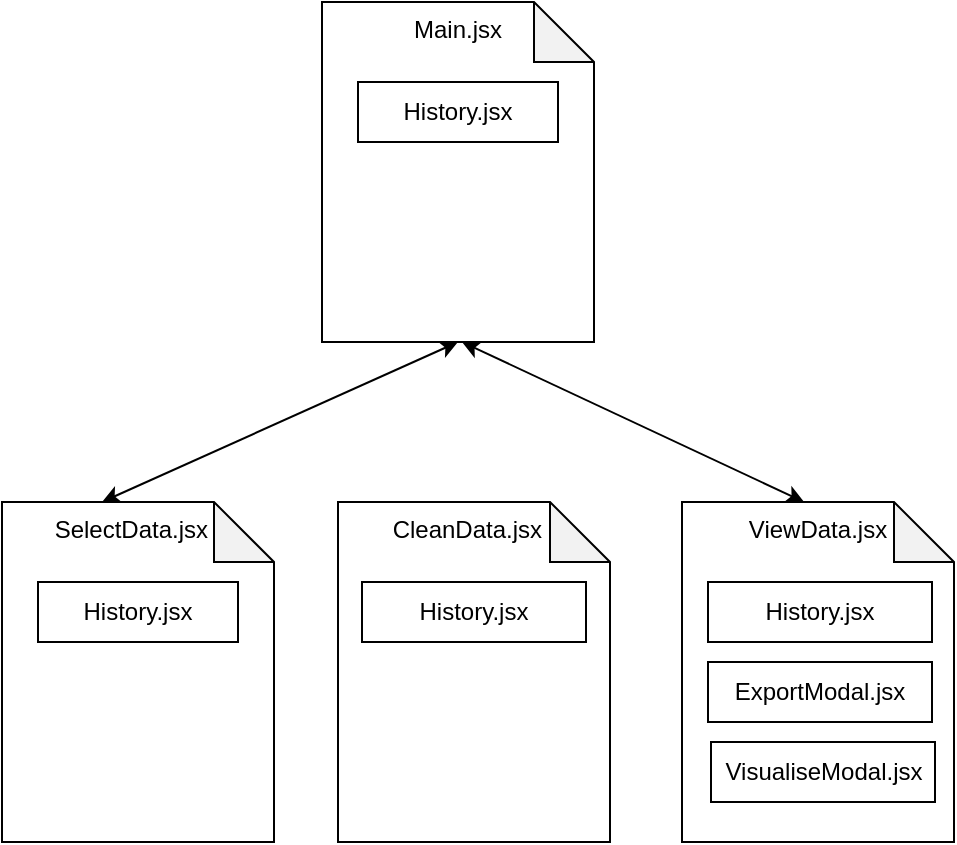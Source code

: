 <mxfile version="15.2.9" type="github" pages="2">
  <diagram id="Y0NiAx50SwEWYuFAaub7" name="Page-1">
    <mxGraphModel dx="1103" dy="821" grid="1" gridSize="10" guides="1" tooltips="1" connect="1" arrows="1" fold="1" page="1" pageScale="1" pageWidth="827" pageHeight="1169" math="0" shadow="0">
      <root>
        <mxCell id="0" />
        <mxCell id="1" parent="0" />
        <mxCell id="TNpdas_gA7QrpboJuXEp-3" value="Main.jsx" style="shape=note;whiteSpace=wrap;html=1;backgroundOutline=1;darkOpacity=0.05;verticalAlign=top;" parent="1" vertex="1">
          <mxGeometry x="190" y="50" width="136" height="170" as="geometry" />
        </mxCell>
        <mxCell id="TNpdas_gA7QrpboJuXEp-4" value="SelectData.jsx&amp;nbsp;&amp;nbsp;" style="shape=note;whiteSpace=wrap;html=1;backgroundOutline=1;darkOpacity=0.05;verticalAlign=top;" parent="1" vertex="1">
          <mxGeometry x="30" y="300" width="136" height="170" as="geometry" />
        </mxCell>
        <mxCell id="TNpdas_gA7QrpboJuXEp-5" value="CleanData.jsx&amp;nbsp;&amp;nbsp;" style="shape=note;whiteSpace=wrap;html=1;backgroundOutline=1;darkOpacity=0.05;verticalAlign=top;" parent="1" vertex="1">
          <mxGeometry x="198" y="300" width="136" height="170" as="geometry" />
        </mxCell>
        <mxCell id="TNpdas_gA7QrpboJuXEp-6" value="ViewData.jsx" style="shape=note;whiteSpace=wrap;html=1;backgroundOutline=1;darkOpacity=0.05;verticalAlign=top;" parent="1" vertex="1">
          <mxGeometry x="370" y="300" width="136" height="170" as="geometry" />
        </mxCell>
        <mxCell id="TNpdas_gA7QrpboJuXEp-8" value="History.jsx" style="rounded=0;whiteSpace=wrap;html=1;" parent="1" vertex="1">
          <mxGeometry x="208" y="90" width="100" height="30" as="geometry" />
        </mxCell>
        <mxCell id="TNpdas_gA7QrpboJuXEp-11" value="ExportModal.jsx" style="rounded=0;whiteSpace=wrap;html=1;" parent="1" vertex="1">
          <mxGeometry x="383" y="380" width="112" height="30" as="geometry" />
        </mxCell>
        <mxCell id="TNpdas_gA7QrpboJuXEp-12" value="History.jsx" style="rounded=0;whiteSpace=wrap;html=1;" parent="1" vertex="1">
          <mxGeometry x="210" y="340" width="112" height="30" as="geometry" />
        </mxCell>
        <mxCell id="TNpdas_gA7QrpboJuXEp-16" value="History.jsx" style="rounded=0;whiteSpace=wrap;html=1;" parent="1" vertex="1">
          <mxGeometry x="383" y="340" width="112" height="30" as="geometry" />
        </mxCell>
        <mxCell id="TNpdas_gA7QrpboJuXEp-18" value="History.jsx" style="rounded=0;whiteSpace=wrap;html=1;" parent="1" vertex="1">
          <mxGeometry x="48" y="340" width="100" height="30" as="geometry" />
        </mxCell>
        <mxCell id="TNpdas_gA7QrpboJuXEp-19" value="VisualiseModal.jsx" style="rounded=0;whiteSpace=wrap;html=1;" parent="1" vertex="1">
          <mxGeometry x="384.5" y="420" width="112" height="30" as="geometry" />
        </mxCell>
        <mxCell id="TNpdas_gA7QrpboJuXEp-20" value="" style="endArrow=classic;startArrow=classic;html=1;entryX=0.5;entryY=1;entryDx=0;entryDy=0;entryPerimeter=0;" parent="1" target="TNpdas_gA7QrpboJuXEp-3" edge="1">
          <mxGeometry width="50" height="50" relative="1" as="geometry">
            <mxPoint x="80" y="300" as="sourcePoint" />
            <mxPoint x="130" y="250" as="targetPoint" />
          </mxGeometry>
        </mxCell>
        <mxCell id="TNpdas_gA7QrpboJuXEp-21" value="" style="endArrow=classic;startArrow=classic;html=1;exitX=0.449;exitY=0;exitDx=0;exitDy=0;exitPerimeter=0;" parent="1" source="TNpdas_gA7QrpboJuXEp-6" edge="1">
          <mxGeometry width="50" height="50" relative="1" as="geometry">
            <mxPoint x="400" y="260" as="sourcePoint" />
            <mxPoint x="260" y="220" as="targetPoint" />
          </mxGeometry>
        </mxCell>
      </root>
    </mxGraphModel>
  </diagram>
  <diagram id="52znZT_ahXxuj6-c82qL" name="LoadData">
    <mxGraphModel dx="2206" dy="1642" grid="0" gridSize="10" guides="1" tooltips="1" connect="1" arrows="1" fold="1" page="1" pageScale="1" pageWidth="827" pageHeight="1169" math="0" shadow="0">
      <root>
        <mxCell id="HWktZ_V_hiQMJNvEhPxj-0" />
        <mxCell id="HWktZ_V_hiQMJNvEhPxj-1" parent="HWktZ_V_hiQMJNvEhPxj-0" />
        <mxCell id="HWktZ_V_hiQMJNvEhPxj-2" value="Node.js server" style="whiteSpace=wrap;html=1;aspect=fixed;verticalAlign=top;" vertex="1" parent="HWktZ_V_hiQMJNvEhPxj-1">
          <mxGeometry x="70" y="60" width="125" height="125" as="geometry" />
        </mxCell>
        <mxCell id="HWktZ_V_hiQMJNvEhPxj-3" value="LoadData.jsx" style="rounded=0;whiteSpace=wrap;html=1;verticalAlign=top;" vertex="1" parent="HWktZ_V_hiQMJNvEhPxj-1">
          <mxGeometry x="280" y="65" width="90" height="120" as="geometry" />
        </mxCell>
        <mxCell id="HWktZ_V_hiQMJNvEhPxj-4" value="Library: TableToJSON" style="rounded=1;whiteSpace=wrap;html=1;verticalAlign=top;" vertex="1" parent="HWktZ_V_hiQMJNvEhPxj-1">
          <mxGeometry x="82" y="105" width="86" height="40" as="geometry" />
        </mxCell>
        <mxCell id="HWktZ_V_hiQMJNvEhPxj-5" value="URL" style="curved=1;endArrow=classic;html=1;" edge="1" parent="HWktZ_V_hiQMJNvEhPxj-1">
          <mxGeometry width="50" height="50" relative="1" as="geometry">
            <mxPoint x="278" y="105" as="sourcePoint" />
            <mxPoint x="168" y="105" as="targetPoint" />
            <Array as="points">
              <mxPoint x="248" y="85" />
              <mxPoint x="198" y="85" />
            </Array>
          </mxGeometry>
        </mxCell>
        <mxCell id="HWktZ_V_hiQMJNvEhPxj-6" value="TableData" style="curved=1;endArrow=none;html=1;strokeColor=default;startArrow=classic;startFill=1;endFill=0;" edge="1" parent="HWktZ_V_hiQMJNvEhPxj-1">
          <mxGeometry width="50" height="50" relative="1" as="geometry">
            <mxPoint x="278" y="145" as="sourcePoint" />
            <mxPoint x="168" y="145" as="targetPoint" />
            <Array as="points">
              <mxPoint x="260" y="160" />
              <mxPoint x="210" y="170" />
            </Array>
          </mxGeometry>
        </mxCell>
        <mxCell id="HWktZ_V_hiQMJNvEhPxj-8" value="Table&lt;br&gt;Selected" style="endArrow=classic;html=1;strokeColor=default;" edge="1" parent="HWktZ_V_hiQMJNvEhPxj-1">
          <mxGeometry width="50" height="50" relative="1" as="geometry">
            <mxPoint x="370" y="124.66" as="sourcePoint" />
            <mxPoint x="451" y="124.95" as="targetPoint" />
          </mxGeometry>
        </mxCell>
        <mxCell id="HWktZ_V_hiQMJNvEhPxj-16" value="ConversionUtilities.&lt;br&gt;processDataTable()" style="rounded=1;whiteSpace=wrap;html=1;verticalAlign=top;" vertex="1" parent="HWktZ_V_hiQMJNvEhPxj-1">
          <mxGeometry x="450" y="105" width="150" height="40" as="geometry" />
        </mxCell>
        <mxCell id="HWktZ_V_hiQMJNvEhPxj-23" style="edgeStyle=orthogonalEdgeStyle;rounded=0;orthogonalLoop=1;jettySize=auto;html=1;exitX=0.627;exitY=0;exitDx=0;exitDy=0;fontSize=11;startArrow=classic;startFill=1;endArrow=none;endFill=0;strokeColor=default;exitPerimeter=0;entryX=1;entryY=0.5;entryDx=0;entryDy=0;" edge="1" parent="HWktZ_V_hiQMJNvEhPxj-1" source="HWktZ_V_hiQMJNvEhPxj-22" target="HWktZ_V_hiQMJNvEhPxj-17">
          <mxGeometry relative="1" as="geometry">
            <mxPoint x="690" y="25.034" as="targetPoint" />
          </mxGeometry>
        </mxCell>
        <mxCell id="HWktZ_V_hiQMJNvEhPxj-24" value="ConvertedData" style="edgeLabel;html=1;align=center;verticalAlign=middle;resizable=0;points=[];fontSize=11;" vertex="1" connectable="0" parent="HWktZ_V_hiQMJNvEhPxj-23">
          <mxGeometry x="0.494" y="-2" relative="1" as="geometry">
            <mxPoint as="offset" />
          </mxGeometry>
        </mxCell>
        <mxCell id="HWktZ_V_hiQMJNvEhPxj-17" value="Main.jsx" style="rounded=0;whiteSpace=wrap;html=1;verticalAlign=top;" vertex="1" parent="HWktZ_V_hiQMJNvEhPxj-1">
          <mxGeometry x="465" y="10" width="120" height="30" as="geometry" />
        </mxCell>
        <mxCell id="HWktZ_V_hiQMJNvEhPxj-18" value="" style="endArrow=classic;html=1;fontSize=7;strokeColor=default;exitX=0.5;exitY=0;exitDx=0;exitDy=0;" edge="1" parent="HWktZ_V_hiQMJNvEhPxj-1" source="HWktZ_V_hiQMJNvEhPxj-16" target="HWktZ_V_hiQMJNvEhPxj-17">
          <mxGeometry width="50" height="50" relative="1" as="geometry">
            <mxPoint x="540" y="220" as="sourcePoint" />
            <mxPoint x="590" y="170" as="targetPoint" />
          </mxGeometry>
        </mxCell>
        <mxCell id="HWktZ_V_hiQMJNvEhPxj-19" value="Converted Data" style="edgeLabel;html=1;align=center;verticalAlign=middle;resizable=0;points=[];fontSize=11;" vertex="1" connectable="0" parent="HWktZ_V_hiQMJNvEhPxj-18">
          <mxGeometry x="-0.223" relative="1" as="geometry">
            <mxPoint as="offset" />
          </mxGeometry>
        </mxCell>
        <mxCell id="HWktZ_V_hiQMJNvEhPxj-20" value="" style="endArrow=classic;html=1;strokeColor=default;exitX=1;exitY=0.5;exitDx=0;exitDy=0;" edge="1" parent="HWktZ_V_hiQMJNvEhPxj-1" source="HWktZ_V_hiQMJNvEhPxj-16">
          <mxGeometry width="50" height="50" relative="1" as="geometry">
            <mxPoint x="399" y="134.71" as="sourcePoint" />
            <mxPoint x="690" y="125" as="targetPoint" />
          </mxGeometry>
        </mxCell>
        <mxCell id="HWktZ_V_hiQMJNvEhPxj-22" value="CleanData.jsx" style="rounded=0;whiteSpace=wrap;html=1;verticalAlign=top;" vertex="1" parent="HWktZ_V_hiQMJNvEhPxj-1">
          <mxGeometry x="690" y="65" width="80" height="120" as="geometry" />
        </mxCell>
        <mxCell id="HWktZ_V_hiQMJNvEhPxj-37" value="Main.jsx" style="rounded=0;whiteSpace=wrap;html=1;verticalAlign=top;" vertex="1" parent="HWktZ_V_hiQMJNvEhPxj-1">
          <mxGeometry x="20" y="473" width="120" height="30" as="geometry" />
        </mxCell>
        <mxCell id="HWktZ_V_hiQMJNvEhPxj-41" value="CleanData.jsx" style="rounded=0;whiteSpace=wrap;html=1;verticalAlign=top;" vertex="1" parent="HWktZ_V_hiQMJNvEhPxj-1">
          <mxGeometry x="308" y="428" width="80" height="120" as="geometry" />
        </mxCell>
        <mxCell id="HWktZ_V_hiQMJNvEhPxj-42" value="" style="endArrow=classic;html=1;fontSize=11;strokeColor=default;align=right;exitX=1;exitY=0.5;exitDx=0;exitDy=0;entryX=0;entryY=0.5;entryDx=0;entryDy=0;" edge="1" parent="HWktZ_V_hiQMJNvEhPxj-1" source="HWktZ_V_hiQMJNvEhPxj-37" target="HWktZ_V_hiQMJNvEhPxj-41">
          <mxGeometry width="50" height="50" relative="1" as="geometry">
            <mxPoint x="351" y="406" as="sourcePoint" />
            <mxPoint x="401" y="356" as="targetPoint" />
          </mxGeometry>
        </mxCell>
        <mxCell id="HWktZ_V_hiQMJNvEhPxj-43" value="Converted Data" style="edgeLabel;html=1;align=center;verticalAlign=middle;resizable=0;points=[];fontSize=11;" vertex="1" connectable="0" parent="HWktZ_V_hiQMJNvEhPxj-42">
          <mxGeometry x="-0.221" y="-3" relative="1" as="geometry">
            <mxPoint y="-5" as="offset" />
          </mxGeometry>
        </mxCell>
        <mxCell id="HWktZ_V_hiQMJNvEhPxj-44" value="ConversionUtilities.&lt;br&gt;buiildDataToView()" style="rounded=1;whiteSpace=wrap;html=1;verticalAlign=top;" vertex="1" parent="HWktZ_V_hiQMJNvEhPxj-1">
          <mxGeometry x="465" y="466" width="150" height="40" as="geometry" />
        </mxCell>
        <mxCell id="HWktZ_V_hiQMJNvEhPxj-45" style="edgeStyle=orthogonalEdgeStyle;rounded=0;orthogonalLoop=1;jettySize=auto;html=1;exitX=0.627;exitY=0;exitDx=0;exitDy=0;fontSize=11;startArrow=classic;startFill=1;endArrow=none;endFill=0;strokeColor=default;exitPerimeter=0;entryX=1;entryY=0.5;entryDx=0;entryDy=0;" edge="1" parent="HWktZ_V_hiQMJNvEhPxj-1" source="HWktZ_V_hiQMJNvEhPxj-51" target="HWktZ_V_hiQMJNvEhPxj-47">
          <mxGeometry relative="1" as="geometry">
            <mxPoint x="705" y="386.034" as="targetPoint" />
          </mxGeometry>
        </mxCell>
        <mxCell id="HWktZ_V_hiQMJNvEhPxj-55" value="DataToView" style="edgeLabel;html=1;align=center;verticalAlign=middle;resizable=0;points=[];fontSize=11;" vertex="1" connectable="0" parent="HWktZ_V_hiQMJNvEhPxj-45">
          <mxGeometry x="0.597" y="-1" relative="1" as="geometry">
            <mxPoint as="offset" />
          </mxGeometry>
        </mxCell>
        <mxCell id="HWktZ_V_hiQMJNvEhPxj-47" value="Main.jsx" style="rounded=0;whiteSpace=wrap;html=1;verticalAlign=top;" vertex="1" parent="HWktZ_V_hiQMJNvEhPxj-1">
          <mxGeometry x="480" y="371" width="120" height="30" as="geometry" />
        </mxCell>
        <mxCell id="HWktZ_V_hiQMJNvEhPxj-48" value="" style="endArrow=classic;html=1;fontSize=7;strokeColor=default;exitX=0.5;exitY=0;exitDx=0;exitDy=0;" edge="1" parent="HWktZ_V_hiQMJNvEhPxj-1" source="HWktZ_V_hiQMJNvEhPxj-44" target="HWktZ_V_hiQMJNvEhPxj-47">
          <mxGeometry width="50" height="50" relative="1" as="geometry">
            <mxPoint x="555" y="581" as="sourcePoint" />
            <mxPoint x="605" y="531" as="targetPoint" />
          </mxGeometry>
        </mxCell>
        <mxCell id="HWktZ_V_hiQMJNvEhPxj-49" value="DataToView" style="edgeLabel;html=1;align=center;verticalAlign=middle;resizable=0;points=[];fontSize=11;" vertex="1" connectable="0" parent="HWktZ_V_hiQMJNvEhPxj-48">
          <mxGeometry x="-0.223" relative="1" as="geometry">
            <mxPoint as="offset" />
          </mxGeometry>
        </mxCell>
        <mxCell id="HWktZ_V_hiQMJNvEhPxj-50" value="" style="endArrow=classic;html=1;strokeColor=default;exitX=1;exitY=0.5;exitDx=0;exitDy=0;" edge="1" parent="HWktZ_V_hiQMJNvEhPxj-1" source="HWktZ_V_hiQMJNvEhPxj-44">
          <mxGeometry width="50" height="50" relative="1" as="geometry">
            <mxPoint x="414" y="495.71" as="sourcePoint" />
            <mxPoint x="705" y="486" as="targetPoint" />
          </mxGeometry>
        </mxCell>
        <mxCell id="HWktZ_V_hiQMJNvEhPxj-51" value="ViewData.jsx" style="rounded=0;whiteSpace=wrap;html=1;verticalAlign=top;" vertex="1" parent="HWktZ_V_hiQMJNvEhPxj-1">
          <mxGeometry x="705" y="426" width="80" height="120" as="geometry" />
        </mxCell>
        <mxCell id="HWktZ_V_hiQMJNvEhPxj-52" value="" style="endArrow=classic;html=1;fontSize=11;strokeColor=default;align=right;exitX=1;exitY=0.5;exitDx=0;exitDy=0;" edge="1" parent="HWktZ_V_hiQMJNvEhPxj-1">
          <mxGeometry width="50" height="50" relative="1" as="geometry">
            <mxPoint x="388" y="487.5" as="sourcePoint" />
            <mxPoint x="463" y="488" as="targetPoint" />
          </mxGeometry>
        </mxCell>
        <mxCell id="HWktZ_V_hiQMJNvEhPxj-53" value="Next" style="edgeLabel;html=1;align=center;verticalAlign=middle;resizable=0;points=[];fontSize=11;" vertex="1" connectable="0" parent="HWktZ_V_hiQMJNvEhPxj-52">
          <mxGeometry x="-0.221" y="-3" relative="1" as="geometry">
            <mxPoint y="-5" as="offset" />
          </mxGeometry>
        </mxCell>
        <mxCell id="HWktZ_V_hiQMJNvEhPxj-56" value="ViewData.jsx" style="rounded=0;whiteSpace=wrap;html=1;verticalAlign=top;" vertex="1" parent="HWktZ_V_hiQMJNvEhPxj-1">
          <mxGeometry x="243" y="639" width="128" height="173" as="geometry" />
        </mxCell>
        <mxCell id="HWktZ_V_hiQMJNvEhPxj-57" value="Library: HandsOnTable" style="rounded=1;whiteSpace=wrap;html=1;verticalAlign=top;" vertex="1" parent="HWktZ_V_hiQMJNvEhPxj-1">
          <mxGeometry x="262" y="703.5" width="86" height="40" as="geometry" />
        </mxCell>
        <mxCell id="HWktZ_V_hiQMJNvEhPxj-58" value="CleanData.jsx" style="rounded=0;whiteSpace=wrap;html=1;verticalAlign=top;" vertex="1" parent="HWktZ_V_hiQMJNvEhPxj-1">
          <mxGeometry x="49" y="639" width="80" height="120" as="geometry" />
        </mxCell>
        <mxCell id="HWktZ_V_hiQMJNvEhPxj-60" value="Refine Data" style="curved=1;endArrow=classic;html=1;" edge="1" parent="HWktZ_V_hiQMJNvEhPxj-1">
          <mxGeometry width="50" height="50" relative="1" as="geometry">
            <mxPoint x="241" y="637" as="sourcePoint" />
            <mxPoint x="131" y="637" as="targetPoint" />
            <Array as="points">
              <mxPoint x="211" y="617" />
              <mxPoint x="161" y="617" />
            </Array>
          </mxGeometry>
        </mxCell>
        <mxCell id="HWktZ_V_hiQMJNvEhPxj-65" value="" style="edgeStyle=orthogonalEdgeStyle;rounded=0;orthogonalLoop=1;jettySize=auto;html=1;fontSize=11;startArrow=classic;startFill=1;endArrow=none;endFill=0;strokeColor=default;align=right;" edge="1" parent="HWktZ_V_hiQMJNvEhPxj-1" source="HWktZ_V_hiQMJNvEhPxj-62" target="HWktZ_V_hiQMJNvEhPxj-57">
          <mxGeometry relative="1" as="geometry" />
        </mxCell>
        <mxCell id="HWktZ_V_hiQMJNvEhPxj-68" value="Visualiise&lt;br&gt;Row /Col" style="edgeLabel;html=1;align=center;verticalAlign=middle;resizable=0;points=[];fontSize=11;" vertex="1" connectable="0" parent="HWktZ_V_hiQMJNvEhPxj-65">
          <mxGeometry x="0.258" relative="1" as="geometry">
            <mxPoint x="18" as="offset" />
          </mxGeometry>
        </mxCell>
        <mxCell id="HWktZ_V_hiQMJNvEhPxj-66" value="VisualiseModal.jsx" style="rounded=0;whiteSpace=wrap;html=1;verticalAlign=top;" vertex="1" parent="HWktZ_V_hiQMJNvEhPxj-1">
          <mxGeometry x="665" y="637.5" width="122" height="176" as="geometry" />
        </mxCell>
        <mxCell id="HWktZ_V_hiQMJNvEhPxj-62" value="VisualisationData&lt;br&gt;.MakeData()" style="rounded=1;whiteSpace=wrap;html=1;verticalAlign=top;" vertex="1" parent="HWktZ_V_hiQMJNvEhPxj-1">
          <mxGeometry x="468" y="704.25" width="116" height="37.75" as="geometry" />
        </mxCell>
        <mxCell id="HWktZ_V_hiQMJNvEhPxj-76" value="" style="edgeStyle=orthogonalEdgeStyle;rounded=0;orthogonalLoop=1;jettySize=auto;html=1;fontSize=11;startArrow=classic;startFill=1;endArrow=none;endFill=0;strokeColor=default;align=right;" edge="1" parent="HWktZ_V_hiQMJNvEhPxj-1" source="HWktZ_V_hiQMJNvEhPxj-67" target="HWktZ_V_hiQMJNvEhPxj-71">
          <mxGeometry relative="1" as="geometry" />
        </mxCell>
        <mxCell id="HWktZ_V_hiQMJNvEhPxj-67" value="Library: D3" style="rounded=1;whiteSpace=wrap;html=1;verticalAlign=top;" vertex="1" parent="HWktZ_V_hiQMJNvEhPxj-1">
          <mxGeometry x="683" y="769.5" width="86" height="31" as="geometry" />
        </mxCell>
        <mxCell id="HWktZ_V_hiQMJNvEhPxj-69" value="ExportModal.jsx" style="rounded=0;whiteSpace=wrap;html=1;verticalAlign=top;" vertex="1" parent="HWktZ_V_hiQMJNvEhPxj-1">
          <mxGeometry x="242" y="871" width="130" height="35" as="geometry" />
        </mxCell>
        <mxCell id="HWktZ_V_hiQMJNvEhPxj-70" value="Export grid data" style="endArrow=classic;html=1;fontSize=11;strokeColor=default;align=center;exitX=0.5;exitY=1;exitDx=0;exitDy=0;" edge="1" parent="HWktZ_V_hiQMJNvEhPxj-1" source="HWktZ_V_hiQMJNvEhPxj-56" target="HWktZ_V_hiQMJNvEhPxj-69">
          <mxGeometry width="50" height="50" relative="1" as="geometry">
            <mxPoint x="95" y="960" as="sourcePoint" />
            <mxPoint x="145" y="910" as="targetPoint" />
          </mxGeometry>
        </mxCell>
        <mxCell id="HWktZ_V_hiQMJNvEhPxj-73" style="edgeStyle=orthogonalEdgeStyle;rounded=0;orthogonalLoop=1;jettySize=auto;html=1;exitX=0;exitY=0.5;exitDx=0;exitDy=0;entryX=1;entryY=0.5;entryDx=0;entryDy=0;fontSize=11;startArrow=classic;startFill=1;endArrow=none;endFill=0;strokeColor=default;align=right;" edge="1" parent="HWktZ_V_hiQMJNvEhPxj-1" source="HWktZ_V_hiQMJNvEhPxj-71" target="HWktZ_V_hiQMJNvEhPxj-62">
          <mxGeometry relative="1" as="geometry" />
        </mxCell>
        <mxCell id="HWktZ_V_hiQMJNvEhPxj-71" value="DrawChart.js" style="rounded=1;whiteSpace=wrap;html=1;verticalAlign=top;" vertex="1" parent="HWktZ_V_hiQMJNvEhPxj-1">
          <mxGeometry x="683" y="677.5" width="86" height="31" as="geometry" />
        </mxCell>
      </root>
    </mxGraphModel>
  </diagram>
</mxfile>
